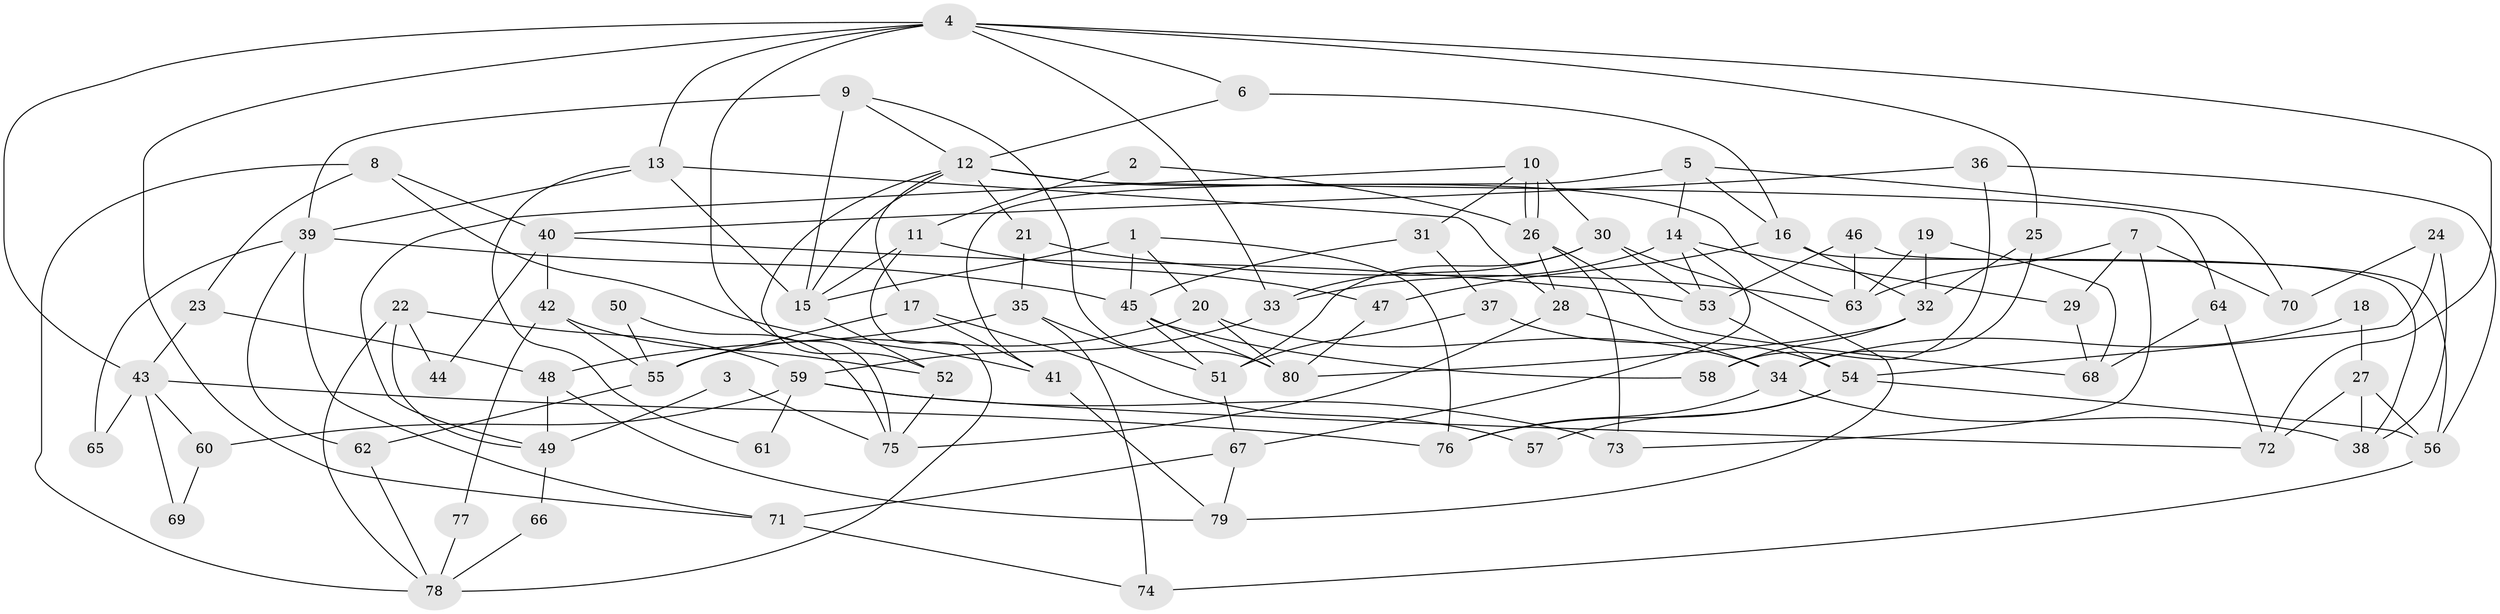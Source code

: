 // Generated by graph-tools (version 1.1) at 2025/02/03/09/25 03:02:09]
// undirected, 80 vertices, 160 edges
graph export_dot {
graph [start="1"]
  node [color=gray90,style=filled];
  1;
  2;
  3;
  4;
  5;
  6;
  7;
  8;
  9;
  10;
  11;
  12;
  13;
  14;
  15;
  16;
  17;
  18;
  19;
  20;
  21;
  22;
  23;
  24;
  25;
  26;
  27;
  28;
  29;
  30;
  31;
  32;
  33;
  34;
  35;
  36;
  37;
  38;
  39;
  40;
  41;
  42;
  43;
  44;
  45;
  46;
  47;
  48;
  49;
  50;
  51;
  52;
  53;
  54;
  55;
  56;
  57;
  58;
  59;
  60;
  61;
  62;
  63;
  64;
  65;
  66;
  67;
  68;
  69;
  70;
  71;
  72;
  73;
  74;
  75;
  76;
  77;
  78;
  79;
  80;
  1 -- 45;
  1 -- 20;
  1 -- 15;
  1 -- 76;
  2 -- 11;
  2 -- 26;
  3 -- 75;
  3 -- 49;
  4 -- 33;
  4 -- 72;
  4 -- 6;
  4 -- 13;
  4 -- 25;
  4 -- 43;
  4 -- 71;
  4 -- 75;
  5 -- 14;
  5 -- 16;
  5 -- 41;
  5 -- 70;
  6 -- 16;
  6 -- 12;
  7 -- 63;
  7 -- 73;
  7 -- 29;
  7 -- 70;
  8 -- 78;
  8 -- 23;
  8 -- 40;
  8 -- 41;
  9 -- 12;
  9 -- 39;
  9 -- 15;
  9 -- 80;
  10 -- 26;
  10 -- 26;
  10 -- 30;
  10 -- 31;
  10 -- 49;
  11 -- 47;
  11 -- 15;
  11 -- 78;
  12 -- 15;
  12 -- 17;
  12 -- 21;
  12 -- 52;
  12 -- 63;
  12 -- 64;
  13 -- 15;
  13 -- 28;
  13 -- 39;
  13 -- 61;
  14 -- 53;
  14 -- 67;
  14 -- 29;
  14 -- 33;
  15 -- 52;
  16 -- 32;
  16 -- 38;
  16 -- 47;
  17 -- 41;
  17 -- 55;
  17 -- 57;
  18 -- 27;
  18 -- 34;
  19 -- 63;
  19 -- 68;
  19 -- 32;
  20 -- 55;
  20 -- 80;
  20 -- 34;
  21 -- 35;
  21 -- 63;
  22 -- 78;
  22 -- 59;
  22 -- 44;
  22 -- 49;
  23 -- 43;
  23 -- 48;
  24 -- 70;
  24 -- 54;
  24 -- 38;
  25 -- 34;
  25 -- 32;
  26 -- 28;
  26 -- 68;
  26 -- 73;
  27 -- 56;
  27 -- 38;
  27 -- 72;
  28 -- 75;
  28 -- 34;
  29 -- 68;
  30 -- 79;
  30 -- 51;
  30 -- 33;
  30 -- 53;
  31 -- 45;
  31 -- 37;
  32 -- 58;
  32 -- 80;
  33 -- 59;
  34 -- 38;
  34 -- 76;
  35 -- 74;
  35 -- 51;
  35 -- 48;
  36 -- 58;
  36 -- 56;
  36 -- 40;
  37 -- 54;
  37 -- 51;
  39 -- 71;
  39 -- 45;
  39 -- 62;
  39 -- 65;
  40 -- 42;
  40 -- 44;
  40 -- 53;
  41 -- 79;
  42 -- 52;
  42 -- 55;
  42 -- 77;
  43 -- 76;
  43 -- 60;
  43 -- 65;
  43 -- 69;
  45 -- 80;
  45 -- 51;
  45 -- 58;
  46 -- 53;
  46 -- 63;
  46 -- 56;
  47 -- 80;
  48 -- 49;
  48 -- 79;
  49 -- 66;
  50 -- 75;
  50 -- 55;
  51 -- 67;
  52 -- 75;
  53 -- 54;
  54 -- 76;
  54 -- 56;
  54 -- 57;
  55 -- 62;
  56 -- 74;
  59 -- 72;
  59 -- 60;
  59 -- 61;
  59 -- 73;
  60 -- 69;
  62 -- 78;
  64 -- 68;
  64 -- 72;
  66 -- 78;
  67 -- 79;
  67 -- 71;
  71 -- 74;
  77 -- 78;
}
